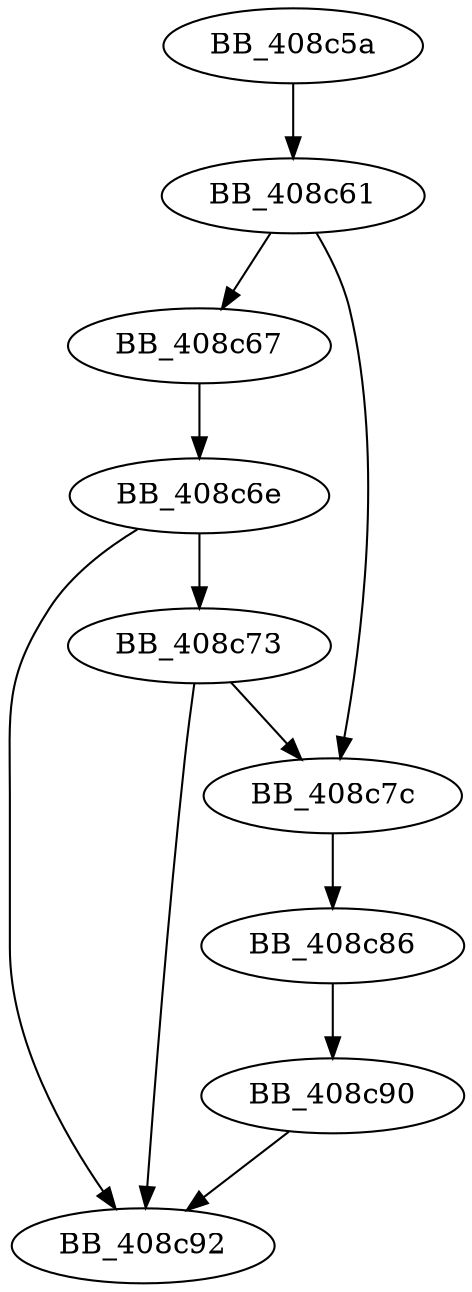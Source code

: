 DiGraph __FF_MSGBANNER{
BB_408c5a->BB_408c61
BB_408c61->BB_408c67
BB_408c61->BB_408c7c
BB_408c67->BB_408c6e
BB_408c6e->BB_408c73
BB_408c6e->BB_408c92
BB_408c73->BB_408c7c
BB_408c73->BB_408c92
BB_408c7c->BB_408c86
BB_408c86->BB_408c90
BB_408c90->BB_408c92
}
